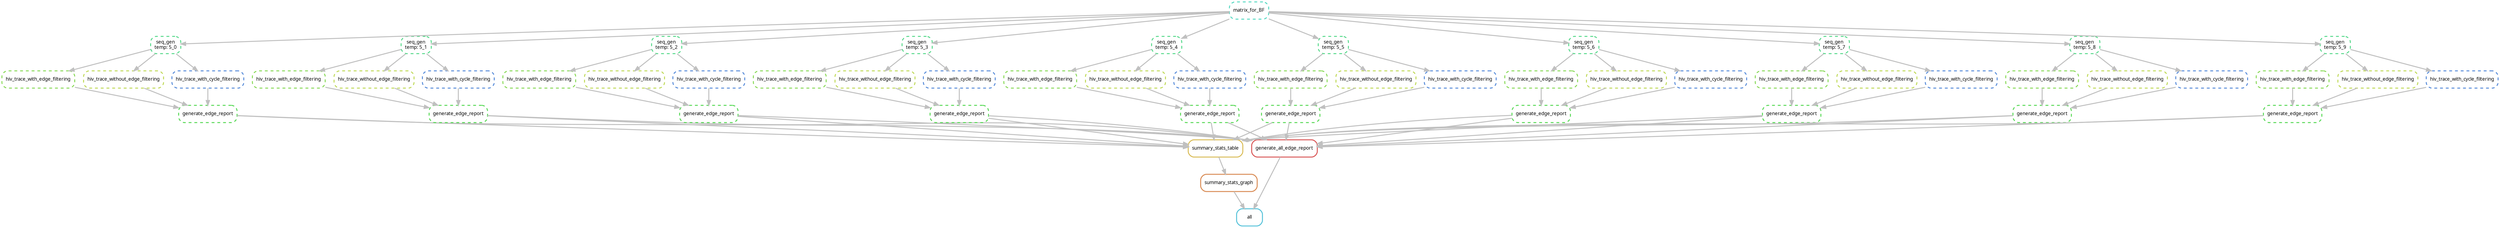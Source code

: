 digraph snakemake_dag {
    graph[bgcolor=white, margin=0];
    node[shape=box, style=rounded, fontname=sans,                 fontsize=10, penwidth=2];
    edge[penwidth=2, color=grey];
	0[label = "all", color = "0.53 0.6 0.85", style="rounded"];
	1[label = "summary_stats_graph", color = "0.07 0.6 0.85", style="rounded"];
	2[label = "generate_all_edge_report", color = "0.00 0.6 0.85", style="rounded"];
	3[label = "summary_stats_table", color = "0.13 0.6 0.85", style="rounded"];
	4[label = "generate_edge_report", color = "0.33 0.6 0.85", style="rounded,dashed"];
	5[label = "generate_edge_report", color = "0.33 0.6 0.85", style="rounded,dashed"];
	6[label = "generate_edge_report", color = "0.33 0.6 0.85", style="rounded,dashed"];
	7[label = "generate_edge_report", color = "0.33 0.6 0.85", style="rounded,dashed"];
	8[label = "generate_edge_report", color = "0.33 0.6 0.85", style="rounded,dashed"];
	9[label = "generate_edge_report", color = "0.33 0.6 0.85", style="rounded,dashed"];
	10[label = "generate_edge_report", color = "0.33 0.6 0.85", style="rounded,dashed"];
	11[label = "generate_edge_report", color = "0.33 0.6 0.85", style="rounded,dashed"];
	12[label = "generate_edge_report", color = "0.33 0.6 0.85", style="rounded,dashed"];
	13[label = "generate_edge_report", color = "0.33 0.6 0.85", style="rounded,dashed"];
	14[label = "hiv_trace_with_edge_filtering", color = "0.27 0.6 0.85", style="rounded,dashed"];
	15[label = "hiv_trace_without_edge_filtering", color = "0.20 0.6 0.85", style="rounded,dashed"];
	16[label = "hiv_trace_with_cycle_filtering", color = "0.60 0.6 0.85", style="rounded,dashed"];
	17[label = "hiv_trace_with_edge_filtering", color = "0.27 0.6 0.85", style="rounded,dashed"];
	18[label = "hiv_trace_without_edge_filtering", color = "0.20 0.6 0.85", style="rounded,dashed"];
	19[label = "hiv_trace_with_cycle_filtering", color = "0.60 0.6 0.85", style="rounded,dashed"];
	20[label = "hiv_trace_with_edge_filtering", color = "0.27 0.6 0.85", style="rounded,dashed"];
	21[label = "hiv_trace_without_edge_filtering", color = "0.20 0.6 0.85", style="rounded,dashed"];
	22[label = "hiv_trace_with_cycle_filtering", color = "0.60 0.6 0.85", style="rounded,dashed"];
	23[label = "hiv_trace_with_edge_filtering", color = "0.27 0.6 0.85", style="rounded,dashed"];
	24[label = "hiv_trace_without_edge_filtering", color = "0.20 0.6 0.85", style="rounded,dashed"];
	25[label = "hiv_trace_with_cycle_filtering", color = "0.60 0.6 0.85", style="rounded,dashed"];
	26[label = "hiv_trace_with_edge_filtering", color = "0.27 0.6 0.85", style="rounded,dashed"];
	27[label = "hiv_trace_without_edge_filtering", color = "0.20 0.6 0.85", style="rounded,dashed"];
	28[label = "hiv_trace_with_cycle_filtering", color = "0.60 0.6 0.85", style="rounded,dashed"];
	29[label = "hiv_trace_with_edge_filtering", color = "0.27 0.6 0.85", style="rounded,dashed"];
	30[label = "hiv_trace_without_edge_filtering", color = "0.20 0.6 0.85", style="rounded,dashed"];
	31[label = "hiv_trace_with_cycle_filtering", color = "0.60 0.6 0.85", style="rounded,dashed"];
	32[label = "hiv_trace_with_edge_filtering", color = "0.27 0.6 0.85", style="rounded,dashed"];
	33[label = "hiv_trace_without_edge_filtering", color = "0.20 0.6 0.85", style="rounded,dashed"];
	34[label = "hiv_trace_with_cycle_filtering", color = "0.60 0.6 0.85", style="rounded,dashed"];
	35[label = "hiv_trace_with_edge_filtering", color = "0.27 0.6 0.85", style="rounded,dashed"];
	36[label = "hiv_trace_without_edge_filtering", color = "0.20 0.6 0.85", style="rounded,dashed"];
	37[label = "hiv_trace_with_cycle_filtering", color = "0.60 0.6 0.85", style="rounded,dashed"];
	38[label = "hiv_trace_with_edge_filtering", color = "0.27 0.6 0.85", style="rounded,dashed"];
	39[label = "hiv_trace_without_edge_filtering", color = "0.20 0.6 0.85", style="rounded,dashed"];
	40[label = "hiv_trace_with_cycle_filtering", color = "0.60 0.6 0.85", style="rounded,dashed"];
	41[label = "hiv_trace_with_edge_filtering", color = "0.27 0.6 0.85", style="rounded,dashed"];
	42[label = "hiv_trace_without_edge_filtering", color = "0.20 0.6 0.85", style="rounded,dashed"];
	43[label = "hiv_trace_with_cycle_filtering", color = "0.60 0.6 0.85", style="rounded,dashed"];
	44[label = "seq_gen\ntemp: 5_0", color = "0.40 0.6 0.85", style="rounded,dashed"];
	45[label = "seq_gen\ntemp: 5_1", color = "0.40 0.6 0.85", style="rounded,dashed"];
	46[label = "seq_gen\ntemp: 5_2", color = "0.40 0.6 0.85", style="rounded,dashed"];
	47[label = "seq_gen\ntemp: 5_3", color = "0.40 0.6 0.85", style="rounded,dashed"];
	48[label = "seq_gen\ntemp: 5_4", color = "0.40 0.6 0.85", style="rounded,dashed"];
	49[label = "seq_gen\ntemp: 5_5", color = "0.40 0.6 0.85", style="rounded,dashed"];
	50[label = "seq_gen\ntemp: 5_6", color = "0.40 0.6 0.85", style="rounded,dashed"];
	51[label = "seq_gen\ntemp: 5_7", color = "0.40 0.6 0.85", style="rounded,dashed"];
	52[label = "seq_gen\ntemp: 5_8", color = "0.40 0.6 0.85", style="rounded,dashed"];
	53[label = "seq_gen\ntemp: 5_9", color = "0.40 0.6 0.85", style="rounded,dashed"];
	54[label = "matrix_for_BF", color = "0.47 0.6 0.85", style="rounded,dashed"];
	1 -> 0
	2 -> 0
	3 -> 1
	4 -> 2
	5 -> 2
	6 -> 2
	7 -> 2
	8 -> 2
	9 -> 2
	10 -> 2
	11 -> 2
	12 -> 2
	13 -> 2
	4 -> 3
	5 -> 3
	6 -> 3
	7 -> 3
	8 -> 3
	9 -> 3
	10 -> 3
	11 -> 3
	12 -> 3
	13 -> 3
	14 -> 4
	15 -> 4
	16 -> 4
	17 -> 5
	18 -> 5
	19 -> 5
	20 -> 6
	21 -> 6
	22 -> 6
	23 -> 7
	24 -> 7
	25 -> 7
	26 -> 8
	27 -> 8
	28 -> 8
	29 -> 9
	30 -> 9
	31 -> 9
	32 -> 10
	33 -> 10
	34 -> 10
	35 -> 11
	36 -> 11
	37 -> 11
	38 -> 12
	39 -> 12
	40 -> 12
	41 -> 13
	42 -> 13
	43 -> 13
	44 -> 14
	44 -> 15
	44 -> 16
	45 -> 17
	45 -> 18
	45 -> 19
	46 -> 20
	46 -> 21
	46 -> 22
	47 -> 23
	47 -> 24
	47 -> 25
	48 -> 26
	48 -> 27
	48 -> 28
	49 -> 29
	49 -> 30
	49 -> 31
	50 -> 32
	50 -> 33
	50 -> 34
	51 -> 35
	51 -> 36
	51 -> 37
	52 -> 38
	52 -> 39
	52 -> 40
	53 -> 41
	53 -> 42
	53 -> 43
	54 -> 44
	54 -> 45
	54 -> 46
	54 -> 47
	54 -> 48
	54 -> 49
	54 -> 50
	54 -> 51
	54 -> 52
	54 -> 53
}            
